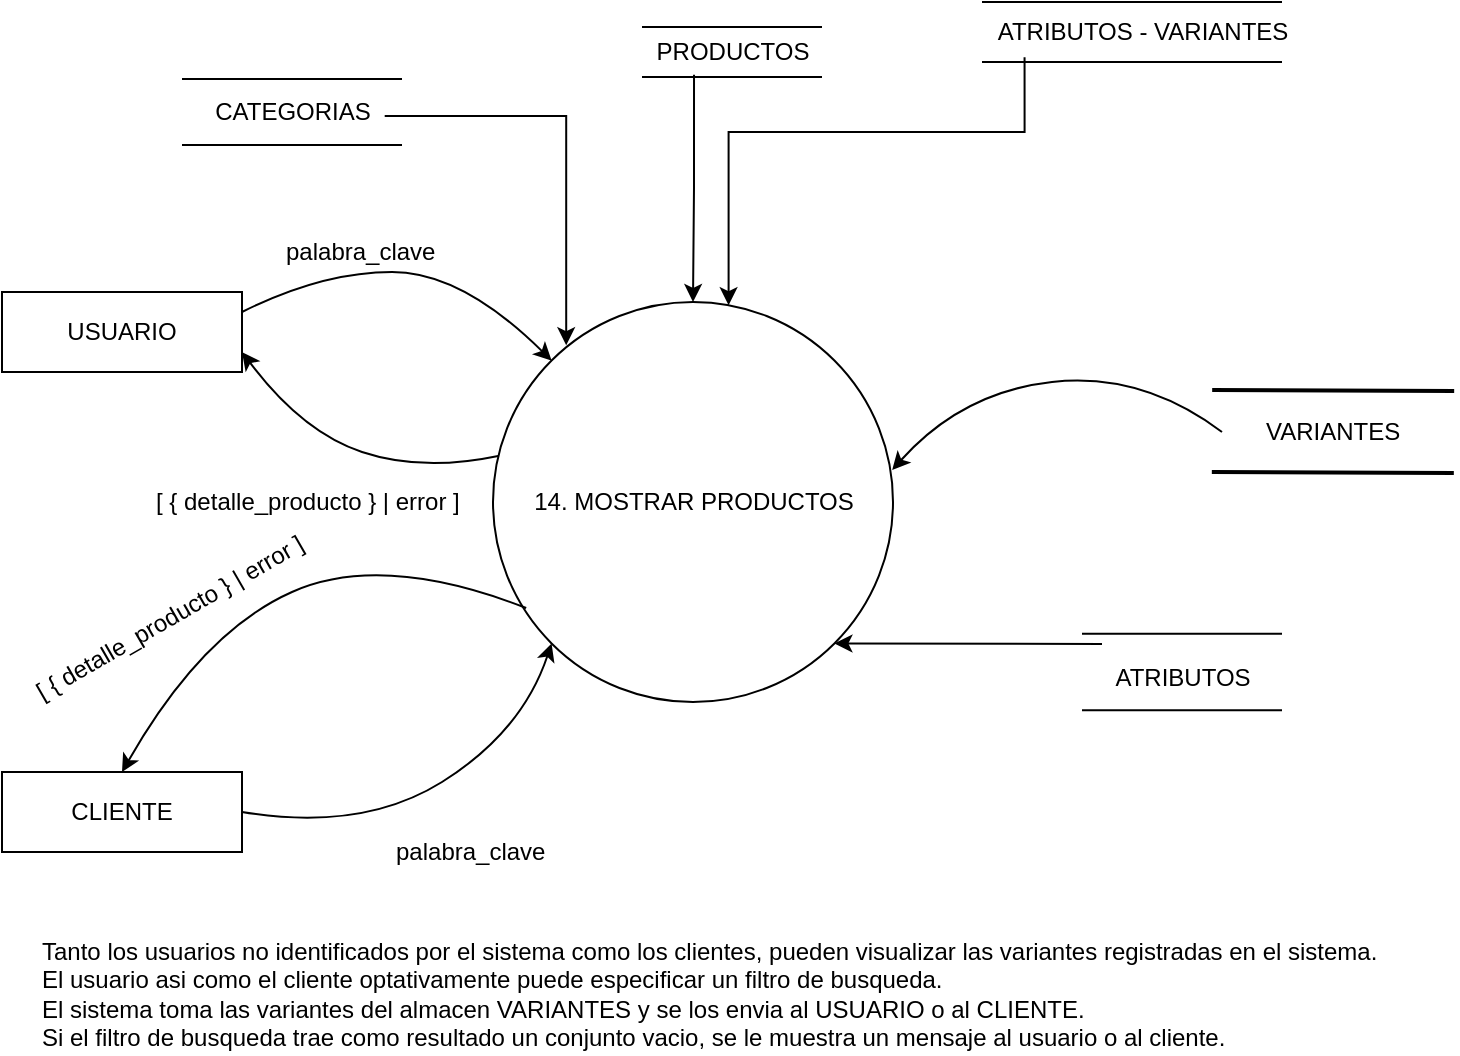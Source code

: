 <mxfile version="12.3.8" type="google" pages="1"><diagram id="Ux8ze5Yz-_6EQJssXwc4" name="Page-1"><mxGraphModel dx="720" dy="460" grid="1" gridSize="10" guides="1" tooltips="1" connect="1" arrows="1" fold="1" page="1" pageScale="1" pageWidth="827" pageHeight="1169" math="0" shadow="0"><root><mxCell id="0"/><mxCell id="1" parent="0"/><mxCell id="7aLwYLqSPlqtp6Gw-r82-3" style="edgeStyle=orthogonalEdgeStyle;rounded=0;orthogonalLoop=1;jettySize=auto;html=1;exitX=1.015;exitY=0.6;exitDx=0;exitDy=0;entryX=0.183;entryY=0.108;entryDx=0;entryDy=0;entryPerimeter=0;exitPerimeter=0;" parent="1" source="7aLwYLqSPlqtp6Gw-r82-2" target="jWYEItGnxgDNFcLnIuQC-2" edge="1"><mxGeometry relative="1" as="geometry"><Array as="points"><mxPoint x="322" y="72"/></Array></mxGeometry></mxCell><mxCell id="7aLwYLqSPlqtp6Gw-r82-8" style="edgeStyle=orthogonalEdgeStyle;rounded=0;orthogonalLoop=1;jettySize=auto;html=1;exitX=0.289;exitY=1.067;exitDx=0;exitDy=0;entryX=0.5;entryY=0;entryDx=0;entryDy=0;exitPerimeter=0;" parent="1" source="7aLwYLqSPlqtp6Gw-r82-5" target="jWYEItGnxgDNFcLnIuQC-2" edge="1"><mxGeometry relative="1" as="geometry"/></mxCell><mxCell id="7aLwYLqSPlqtp6Gw-r82-11" style="edgeStyle=orthogonalEdgeStyle;rounded=0;orthogonalLoop=1;jettySize=auto;html=1;exitX=0.133;exitY=1.133;exitDx=0;exitDy=0;entryX=0.589;entryY=0.008;entryDx=0;entryDy=0;exitPerimeter=0;entryPerimeter=0;" parent="1" source="7aLwYLqSPlqtp6Gw-r82-10" target="jWYEItGnxgDNFcLnIuQC-2" edge="1"><mxGeometry relative="1" as="geometry"><Array as="points"><mxPoint x="551" y="80"/><mxPoint x="403" y="80"/></Array></mxGeometry></mxCell><mxCell id="7aLwYLqSPlqtp6Gw-r82-15" style="edgeStyle=orthogonalEdgeStyle;rounded=0;orthogonalLoop=1;jettySize=auto;html=1;entryX=1;entryY=1;entryDx=0;entryDy=0;" parent="1" target="jWYEItGnxgDNFcLnIuQC-2" edge="1"><mxGeometry relative="1" as="geometry"><mxPoint x="590" y="336" as="sourcePoint"/><Array as="points"><mxPoint x="590" y="336"/></Array></mxGeometry></mxCell><mxCell id="jWYEItGnxgDNFcLnIuQC-2" value="14. MOSTRAR PRODUCTOS" style="ellipse;whiteSpace=wrap;html=1;aspect=fixed;" parent="1" vertex="1"><mxGeometry x="285.5" y="165" width="200" height="200" as="geometry"/></mxCell><mxCell id="jWYEItGnxgDNFcLnIuQC-3" value="USUARIO" style="rounded=0;whiteSpace=wrap;html=1;" parent="1" vertex="1"><mxGeometry x="40" y="160" width="120" height="40" as="geometry"/></mxCell><mxCell id="jWYEItGnxgDNFcLnIuQC-6" value="palabra_clave" style="text;html=1;resizable=0;points=[];autosize=1;align=left;verticalAlign=top;spacingTop=-4;" parent="1" vertex="1"><mxGeometry x="235" y="430" width="90" height="20" as="geometry"/></mxCell><mxCell id="jWYEItGnxgDNFcLnIuQC-8" value="[ { detalle_producto } |&amp;nbsp;error ]" style="text;html=1;resizable=0;points=[];autosize=1;align=left;verticalAlign=top;spacingTop=-4;" parent="1" vertex="1"><mxGeometry x="115" y="255" width="170" height="20" as="geometry"/></mxCell><mxCell id="jWYEItGnxgDNFcLnIuQC-9" value="" style="shape=link;html=1;width=40;strokeWidth=2;entryX=1;entryY=0.75;entryDx=0;entryDy=0;" parent="1" edge="1"><mxGeometry width="50" height="50" relative="1" as="geometry"><mxPoint x="645" y="229.5" as="sourcePoint"/><mxPoint x="766" y="230" as="targetPoint"/></mxGeometry></mxCell><mxCell id="jWYEItGnxgDNFcLnIuQC-15" value="VARIANTES" style="text;html=1;resizable=0;points=[];autosize=1;align=left;verticalAlign=top;spacingTop=-4;" parent="1" vertex="1"><mxGeometry x="670" y="220" width="80" height="20" as="geometry"/></mxCell><mxCell id="jWYEItGnxgDNFcLnIuQC-17" value="" style="curved=1;endArrow=classic;html=1;strokeWidth=1;entryX=0;entryY=0;entryDx=0;entryDy=0;" parent="1" target="jWYEItGnxgDNFcLnIuQC-2" edge="1"><mxGeometry width="50" height="50" relative="1" as="geometry"><mxPoint x="160" y="170" as="sourcePoint"/><mxPoint x="100" y="350" as="targetPoint"/><Array as="points"><mxPoint x="200" y="150"/><mxPoint x="270" y="150"/></Array></mxGeometry></mxCell><mxCell id="jWYEItGnxgDNFcLnIuQC-21" value="" style="curved=1;endArrow=classic;html=1;strokeWidth=1;entryX=0.998;entryY=0.42;entryDx=0;entryDy=0;entryPerimeter=0;" parent="1" target="jWYEItGnxgDNFcLnIuQC-2" edge="1"><mxGeometry width="50" height="50" relative="1" as="geometry"><mxPoint x="650" y="230" as="sourcePoint"/><mxPoint x="580" y="240" as="targetPoint"/><Array as="points"><mxPoint x="610" y="200"/><mxPoint x="520" y="210"/></Array></mxGeometry></mxCell><mxCell id="eAWfJmwkfdEv0lfTij0U-3" value="&lt;div&gt;Tanto los usuarios no identificados por el sistema como los clientes, pueden visualizar las variantes registradas en el sistema.&lt;/div&gt;&lt;div&gt;El usuario asi como el cliente optativamente puede especificar un filtro de busqueda.&lt;/div&gt;&lt;div&gt;El sistema toma las variantes del almacen VARIANTES y se los envia al USUARIO o al CLIENTE.&lt;/div&gt;&lt;div&gt;Si el filtro de busqueda trae como resultado un conjunto vacio, se le muestra un mensaje al usuario o al cliente.&lt;br&gt;&lt;/div&gt;" style="text;html=1;resizable=0;points=[];autosize=1;align=left;verticalAlign=top;spacingTop=-4;" parent="1" vertex="1"><mxGeometry x="58" y="480" width="710" height="60" as="geometry"/></mxCell><mxCell id="pCsNde2_bi7pTmyrKQ3B-1" value="CLIENTE" style="rounded=0;whiteSpace=wrap;html=1;" parent="1" vertex="1"><mxGeometry x="40" y="400" width="120" height="40" as="geometry"/></mxCell><mxCell id="pCsNde2_bi7pTmyrKQ3B-3" value="" style="curved=1;endArrow=classic;html=1;strokeWidth=1;entryX=1;entryY=0.75;entryDx=0;entryDy=0;exitX=0.013;exitY=0.385;exitDx=0;exitDy=0;exitPerimeter=0;" parent="1" source="jWYEItGnxgDNFcLnIuQC-2" target="jWYEItGnxgDNFcLnIuQC-3" edge="1"><mxGeometry width="50" height="50" relative="1" as="geometry"><mxPoint x="151.5" y="270" as="sourcePoint"/><mxPoint x="348.074" y="247.574" as="targetPoint"/><Array as="points"><mxPoint x="250" y="250"/><mxPoint x="190" y="230"/></Array></mxGeometry></mxCell><mxCell id="pCsNde2_bi7pTmyrKQ3B-4" value="palabra_clave" style="text;html=1;resizable=0;points=[];autosize=1;align=left;verticalAlign=top;spacingTop=-4;" parent="1" vertex="1"><mxGeometry x="180" y="130" width="90" height="20" as="geometry"/></mxCell><mxCell id="pCsNde2_bi7pTmyrKQ3B-5" value="" style="curved=1;endArrow=classic;html=1;strokeWidth=1;entryX=0;entryY=1;entryDx=0;entryDy=0;exitX=1;exitY=0.5;exitDx=0;exitDy=0;" parent="1" source="pCsNde2_bi7pTmyrKQ3B-1" target="jWYEItGnxgDNFcLnIuQC-2" edge="1"><mxGeometry width="50" height="50" relative="1" as="geometry"><mxPoint x="115" y="320" as="sourcePoint"/><mxPoint x="269.789" y="344.289" as="targetPoint"/><Array as="points"><mxPoint x="220" y="430"/><mxPoint x="300" y="380"/></Array></mxGeometry></mxCell><mxCell id="pCsNde2_bi7pTmyrKQ3B-8" value="" style="curved=1;endArrow=classic;html=1;strokeWidth=1;exitX=0.083;exitY=0.765;exitDx=0;exitDy=0;exitPerimeter=0;entryX=0.5;entryY=0;entryDx=0;entryDy=0;" parent="1" source="jWYEItGnxgDNFcLnIuQC-2" target="pCsNde2_bi7pTmyrKQ3B-1" edge="1"><mxGeometry width="50" height="50" relative="1" as="geometry"><mxPoint x="290" y="317.5" as="sourcePoint"/><mxPoint x="125.5" y="352.5" as="targetPoint"/><Array as="points"><mxPoint x="230" y="290"/><mxPoint x="140" y="330"/></Array></mxGeometry></mxCell><mxCell id="7aLwYLqSPlqtp6Gw-r82-1" value="" style="shape=link;html=1;width=33;" parent="1" edge="1"><mxGeometry width="50" height="50" relative="1" as="geometry"><mxPoint x="240" y="70" as="sourcePoint"/><mxPoint x="130" y="70" as="targetPoint"/></mxGeometry></mxCell><mxCell id="7aLwYLqSPlqtp6Gw-r82-2" value="CATEGORIAS" style="text;html=1;align=center;verticalAlign=middle;resizable=0;points=[];;autosize=1;" parent="1" vertex="1"><mxGeometry x="140" y="60" width="90" height="20" as="geometry"/></mxCell><mxCell id="7aLwYLqSPlqtp6Gw-r82-4" value="" style="shape=link;html=1;width=25;" parent="1" edge="1"><mxGeometry width="50" height="50" relative="1" as="geometry"><mxPoint x="360" y="40" as="sourcePoint"/><mxPoint x="450" y="40" as="targetPoint"/></mxGeometry></mxCell><mxCell id="7aLwYLqSPlqtp6Gw-r82-5" value="PRODUCTOS" style="text;html=1;align=center;verticalAlign=middle;resizable=0;points=[];;autosize=1;" parent="1" vertex="1"><mxGeometry x="360" y="30" width="90" height="20" as="geometry"/></mxCell><mxCell id="7aLwYLqSPlqtp6Gw-r82-9" value="" style="shape=link;html=1;width=30;" parent="1" edge="1"><mxGeometry width="50" height="50" relative="1" as="geometry"><mxPoint x="530" y="30" as="sourcePoint"/><mxPoint x="680" y="30" as="targetPoint"/></mxGeometry></mxCell><mxCell id="7aLwYLqSPlqtp6Gw-r82-10" value="ATRIBUTOS - VARIANTES" style="text;html=1;align=center;verticalAlign=middle;resizable=0;points=[];;autosize=1;" parent="1" vertex="1"><mxGeometry x="530" y="20" width="160" height="20" as="geometry"/></mxCell><mxCell id="7aLwYLqSPlqtp6Gw-r82-12" value="[ { detalle_producto } |&amp;nbsp;error ]" style="text;html=1;resizable=0;points=[];autosize=1;align=left;verticalAlign=top;spacingTop=-4;rotation=-30;" parent="1" vertex="1"><mxGeometry x="45" y="310" width="170" height="20" as="geometry"/></mxCell><mxCell id="7aLwYLqSPlqtp6Gw-r82-13" value="" style="shape=link;html=1;width=38.235;" parent="1" edge="1"><mxGeometry width="50" height="50" relative="1" as="geometry"><mxPoint x="580" y="350" as="sourcePoint"/><mxPoint x="680" y="350" as="targetPoint"/></mxGeometry></mxCell><mxCell id="7aLwYLqSPlqtp6Gw-r82-14" value="ATRIBUTOS" style="text;html=1;align=center;verticalAlign=middle;resizable=0;points=[];;autosize=1;" parent="1" vertex="1"><mxGeometry x="590" y="342.5" width="80" height="20" as="geometry"/></mxCell></root></mxGraphModel></diagram></mxfile>